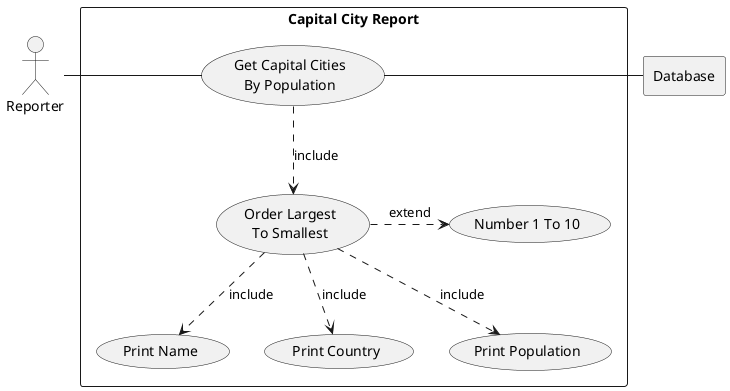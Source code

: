 @startuml

actor rep as "Reporter"

rectangle Database

rectangle "Capital City Report" {
    usecase UC1 as "Get Capital Cities
     By Population"

    usecase UC2 as "Order Largest
    To Smallest"

    usecase UC3 as "Number 1 To 10"

    usecase UCa as "Print Name"
    usecase UCb as "Print Country"
    usecase UCc as "Print Population"

    rep - UC1
    UC1 ..> UC2 : include
    UC2 ..> UCa : include
    UC2 ..> UCb : include
    UC2 ..> UCc : include

    UC2 .> UC3 : extend
    UC1 - Database
}
@enduml